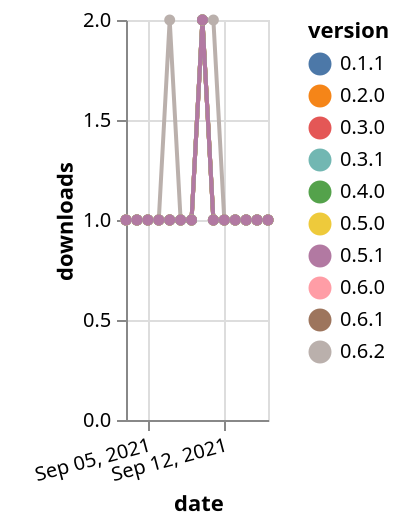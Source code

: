 {"$schema": "https://vega.github.io/schema/vega-lite/v5.json", "description": "A simple bar chart with embedded data.", "data": {"values": [{"date": "2021-09-03", "total": 255, "delta": 1, "version": "0.2.0"}, {"date": "2021-09-04", "total": 256, "delta": 1, "version": "0.2.0"}, {"date": "2021-09-05", "total": 257, "delta": 1, "version": "0.2.0"}, {"date": "2021-09-06", "total": 258, "delta": 1, "version": "0.2.0"}, {"date": "2021-09-07", "total": 259, "delta": 1, "version": "0.2.0"}, {"date": "2021-09-08", "total": 260, "delta": 1, "version": "0.2.0"}, {"date": "2021-09-09", "total": 261, "delta": 1, "version": "0.2.0"}, {"date": "2021-09-10", "total": 263, "delta": 2, "version": "0.2.0"}, {"date": "2021-09-11", "total": 264, "delta": 1, "version": "0.2.0"}, {"date": "2021-09-12", "total": 265, "delta": 1, "version": "0.2.0"}, {"date": "2021-09-13", "total": 266, "delta": 1, "version": "0.2.0"}, {"date": "2021-09-14", "total": 267, "delta": 1, "version": "0.2.0"}, {"date": "2021-09-15", "total": 268, "delta": 1, "version": "0.2.0"}, {"date": "2021-09-16", "total": 269, "delta": 1, "version": "0.2.0"}, {"date": "2021-09-03", "total": 214, "delta": 1, "version": "0.4.0"}, {"date": "2021-09-04", "total": 215, "delta": 1, "version": "0.4.0"}, {"date": "2021-09-05", "total": 216, "delta": 1, "version": "0.4.0"}, {"date": "2021-09-06", "total": 217, "delta": 1, "version": "0.4.0"}, {"date": "2021-09-07", "total": 218, "delta": 1, "version": "0.4.0"}, {"date": "2021-09-08", "total": 219, "delta": 1, "version": "0.4.0"}, {"date": "2021-09-09", "total": 220, "delta": 1, "version": "0.4.0"}, {"date": "2021-09-10", "total": 222, "delta": 2, "version": "0.4.0"}, {"date": "2021-09-11", "total": 223, "delta": 1, "version": "0.4.0"}, {"date": "2021-09-12", "total": 224, "delta": 1, "version": "0.4.0"}, {"date": "2021-09-13", "total": 225, "delta": 1, "version": "0.4.0"}, {"date": "2021-09-14", "total": 226, "delta": 1, "version": "0.4.0"}, {"date": "2021-09-15", "total": 227, "delta": 1, "version": "0.4.0"}, {"date": "2021-09-16", "total": 228, "delta": 1, "version": "0.4.0"}, {"date": "2021-09-03", "total": 160, "delta": 1, "version": "0.6.1"}, {"date": "2021-09-04", "total": 161, "delta": 1, "version": "0.6.1"}, {"date": "2021-09-05", "total": 162, "delta": 1, "version": "0.6.1"}, {"date": "2021-09-06", "total": 163, "delta": 1, "version": "0.6.1"}, {"date": "2021-09-07", "total": 164, "delta": 1, "version": "0.6.1"}, {"date": "2021-09-08", "total": 165, "delta": 1, "version": "0.6.1"}, {"date": "2021-09-09", "total": 166, "delta": 1, "version": "0.6.1"}, {"date": "2021-09-10", "total": 168, "delta": 2, "version": "0.6.1"}, {"date": "2021-09-11", "total": 169, "delta": 1, "version": "0.6.1"}, {"date": "2021-09-12", "total": 170, "delta": 1, "version": "0.6.1"}, {"date": "2021-09-13", "total": 171, "delta": 1, "version": "0.6.1"}, {"date": "2021-09-14", "total": 172, "delta": 1, "version": "0.6.1"}, {"date": "2021-09-15", "total": 173, "delta": 1, "version": "0.6.1"}, {"date": "2021-09-16", "total": 174, "delta": 1, "version": "0.6.1"}, {"date": "2021-09-03", "total": 234, "delta": 1, "version": "0.1.1"}, {"date": "2021-09-04", "total": 235, "delta": 1, "version": "0.1.1"}, {"date": "2021-09-05", "total": 236, "delta": 1, "version": "0.1.1"}, {"date": "2021-09-06", "total": 237, "delta": 1, "version": "0.1.1"}, {"date": "2021-09-07", "total": 238, "delta": 1, "version": "0.1.1"}, {"date": "2021-09-08", "total": 239, "delta": 1, "version": "0.1.1"}, {"date": "2021-09-09", "total": 240, "delta": 1, "version": "0.1.1"}, {"date": "2021-09-10", "total": 242, "delta": 2, "version": "0.1.1"}, {"date": "2021-09-11", "total": 243, "delta": 1, "version": "0.1.1"}, {"date": "2021-09-12", "total": 244, "delta": 1, "version": "0.1.1"}, {"date": "2021-09-13", "total": 245, "delta": 1, "version": "0.1.1"}, {"date": "2021-09-14", "total": 246, "delta": 1, "version": "0.1.1"}, {"date": "2021-09-15", "total": 247, "delta": 1, "version": "0.1.1"}, {"date": "2021-09-16", "total": 248, "delta": 1, "version": "0.1.1"}, {"date": "2021-09-03", "total": 234, "delta": 1, "version": "0.3.0"}, {"date": "2021-09-04", "total": 235, "delta": 1, "version": "0.3.0"}, {"date": "2021-09-05", "total": 236, "delta": 1, "version": "0.3.0"}, {"date": "2021-09-06", "total": 237, "delta": 1, "version": "0.3.0"}, {"date": "2021-09-07", "total": 238, "delta": 1, "version": "0.3.0"}, {"date": "2021-09-08", "total": 239, "delta": 1, "version": "0.3.0"}, {"date": "2021-09-09", "total": 240, "delta": 1, "version": "0.3.0"}, {"date": "2021-09-10", "total": 242, "delta": 2, "version": "0.3.0"}, {"date": "2021-09-11", "total": 243, "delta": 1, "version": "0.3.0"}, {"date": "2021-09-12", "total": 244, "delta": 1, "version": "0.3.0"}, {"date": "2021-09-13", "total": 245, "delta": 1, "version": "0.3.0"}, {"date": "2021-09-14", "total": 246, "delta": 1, "version": "0.3.0"}, {"date": "2021-09-15", "total": 247, "delta": 1, "version": "0.3.0"}, {"date": "2021-09-16", "total": 248, "delta": 1, "version": "0.3.0"}, {"date": "2021-09-03", "total": 164, "delta": 1, "version": "0.6.2"}, {"date": "2021-09-04", "total": 165, "delta": 1, "version": "0.6.2"}, {"date": "2021-09-05", "total": 166, "delta": 1, "version": "0.6.2"}, {"date": "2021-09-06", "total": 167, "delta": 1, "version": "0.6.2"}, {"date": "2021-09-07", "total": 169, "delta": 2, "version": "0.6.2"}, {"date": "2021-09-08", "total": 170, "delta": 1, "version": "0.6.2"}, {"date": "2021-09-09", "total": 171, "delta": 1, "version": "0.6.2"}, {"date": "2021-09-10", "total": 173, "delta": 2, "version": "0.6.2"}, {"date": "2021-09-11", "total": 175, "delta": 2, "version": "0.6.2"}, {"date": "2021-09-12", "total": 176, "delta": 1, "version": "0.6.2"}, {"date": "2021-09-13", "total": 177, "delta": 1, "version": "0.6.2"}, {"date": "2021-09-14", "total": 178, "delta": 1, "version": "0.6.2"}, {"date": "2021-09-15", "total": 179, "delta": 1, "version": "0.6.2"}, {"date": "2021-09-16", "total": 180, "delta": 1, "version": "0.6.2"}, {"date": "2021-09-03", "total": 193, "delta": 1, "version": "0.6.0"}, {"date": "2021-09-04", "total": 194, "delta": 1, "version": "0.6.0"}, {"date": "2021-09-05", "total": 195, "delta": 1, "version": "0.6.0"}, {"date": "2021-09-06", "total": 196, "delta": 1, "version": "0.6.0"}, {"date": "2021-09-07", "total": 197, "delta": 1, "version": "0.6.0"}, {"date": "2021-09-08", "total": 198, "delta": 1, "version": "0.6.0"}, {"date": "2021-09-09", "total": 199, "delta": 1, "version": "0.6.0"}, {"date": "2021-09-10", "total": 201, "delta": 2, "version": "0.6.0"}, {"date": "2021-09-11", "total": 202, "delta": 1, "version": "0.6.0"}, {"date": "2021-09-12", "total": 203, "delta": 1, "version": "0.6.0"}, {"date": "2021-09-13", "total": 204, "delta": 1, "version": "0.6.0"}, {"date": "2021-09-14", "total": 205, "delta": 1, "version": "0.6.0"}, {"date": "2021-09-15", "total": 206, "delta": 1, "version": "0.6.0"}, {"date": "2021-09-16", "total": 207, "delta": 1, "version": "0.6.0"}, {"date": "2021-09-03", "total": 206, "delta": 1, "version": "0.5.0"}, {"date": "2021-09-04", "total": 207, "delta": 1, "version": "0.5.0"}, {"date": "2021-09-05", "total": 208, "delta": 1, "version": "0.5.0"}, {"date": "2021-09-06", "total": 209, "delta": 1, "version": "0.5.0"}, {"date": "2021-09-07", "total": 210, "delta": 1, "version": "0.5.0"}, {"date": "2021-09-08", "total": 211, "delta": 1, "version": "0.5.0"}, {"date": "2021-09-09", "total": 212, "delta": 1, "version": "0.5.0"}, {"date": "2021-09-10", "total": 214, "delta": 2, "version": "0.5.0"}, {"date": "2021-09-11", "total": 215, "delta": 1, "version": "0.5.0"}, {"date": "2021-09-12", "total": 216, "delta": 1, "version": "0.5.0"}, {"date": "2021-09-13", "total": 217, "delta": 1, "version": "0.5.0"}, {"date": "2021-09-14", "total": 218, "delta": 1, "version": "0.5.0"}, {"date": "2021-09-15", "total": 219, "delta": 1, "version": "0.5.0"}, {"date": "2021-09-16", "total": 220, "delta": 1, "version": "0.5.0"}, {"date": "2021-09-03", "total": 219, "delta": 1, "version": "0.3.1"}, {"date": "2021-09-04", "total": 220, "delta": 1, "version": "0.3.1"}, {"date": "2021-09-05", "total": 221, "delta": 1, "version": "0.3.1"}, {"date": "2021-09-06", "total": 222, "delta": 1, "version": "0.3.1"}, {"date": "2021-09-07", "total": 223, "delta": 1, "version": "0.3.1"}, {"date": "2021-09-08", "total": 224, "delta": 1, "version": "0.3.1"}, {"date": "2021-09-09", "total": 225, "delta": 1, "version": "0.3.1"}, {"date": "2021-09-10", "total": 227, "delta": 2, "version": "0.3.1"}, {"date": "2021-09-11", "total": 228, "delta": 1, "version": "0.3.1"}, {"date": "2021-09-12", "total": 229, "delta": 1, "version": "0.3.1"}, {"date": "2021-09-13", "total": 230, "delta": 1, "version": "0.3.1"}, {"date": "2021-09-14", "total": 231, "delta": 1, "version": "0.3.1"}, {"date": "2021-09-15", "total": 232, "delta": 1, "version": "0.3.1"}, {"date": "2021-09-16", "total": 233, "delta": 1, "version": "0.3.1"}, {"date": "2021-09-03", "total": 199, "delta": 1, "version": "0.5.1"}, {"date": "2021-09-04", "total": 200, "delta": 1, "version": "0.5.1"}, {"date": "2021-09-05", "total": 201, "delta": 1, "version": "0.5.1"}, {"date": "2021-09-06", "total": 202, "delta": 1, "version": "0.5.1"}, {"date": "2021-09-07", "total": 203, "delta": 1, "version": "0.5.1"}, {"date": "2021-09-08", "total": 204, "delta": 1, "version": "0.5.1"}, {"date": "2021-09-09", "total": 205, "delta": 1, "version": "0.5.1"}, {"date": "2021-09-10", "total": 207, "delta": 2, "version": "0.5.1"}, {"date": "2021-09-11", "total": 208, "delta": 1, "version": "0.5.1"}, {"date": "2021-09-12", "total": 209, "delta": 1, "version": "0.5.1"}, {"date": "2021-09-13", "total": 210, "delta": 1, "version": "0.5.1"}, {"date": "2021-09-14", "total": 211, "delta": 1, "version": "0.5.1"}, {"date": "2021-09-15", "total": 212, "delta": 1, "version": "0.5.1"}, {"date": "2021-09-16", "total": 213, "delta": 1, "version": "0.5.1"}]}, "width": "container", "mark": {"type": "line", "point": {"filled": true}}, "encoding": {"x": {"field": "date", "type": "temporal", "timeUnit": "yearmonthdate", "title": "date", "axis": {"labelAngle": -15}}, "y": {"field": "delta", "type": "quantitative", "title": "downloads"}, "color": {"field": "version", "type": "nominal"}, "tooltip": {"field": "delta"}}}